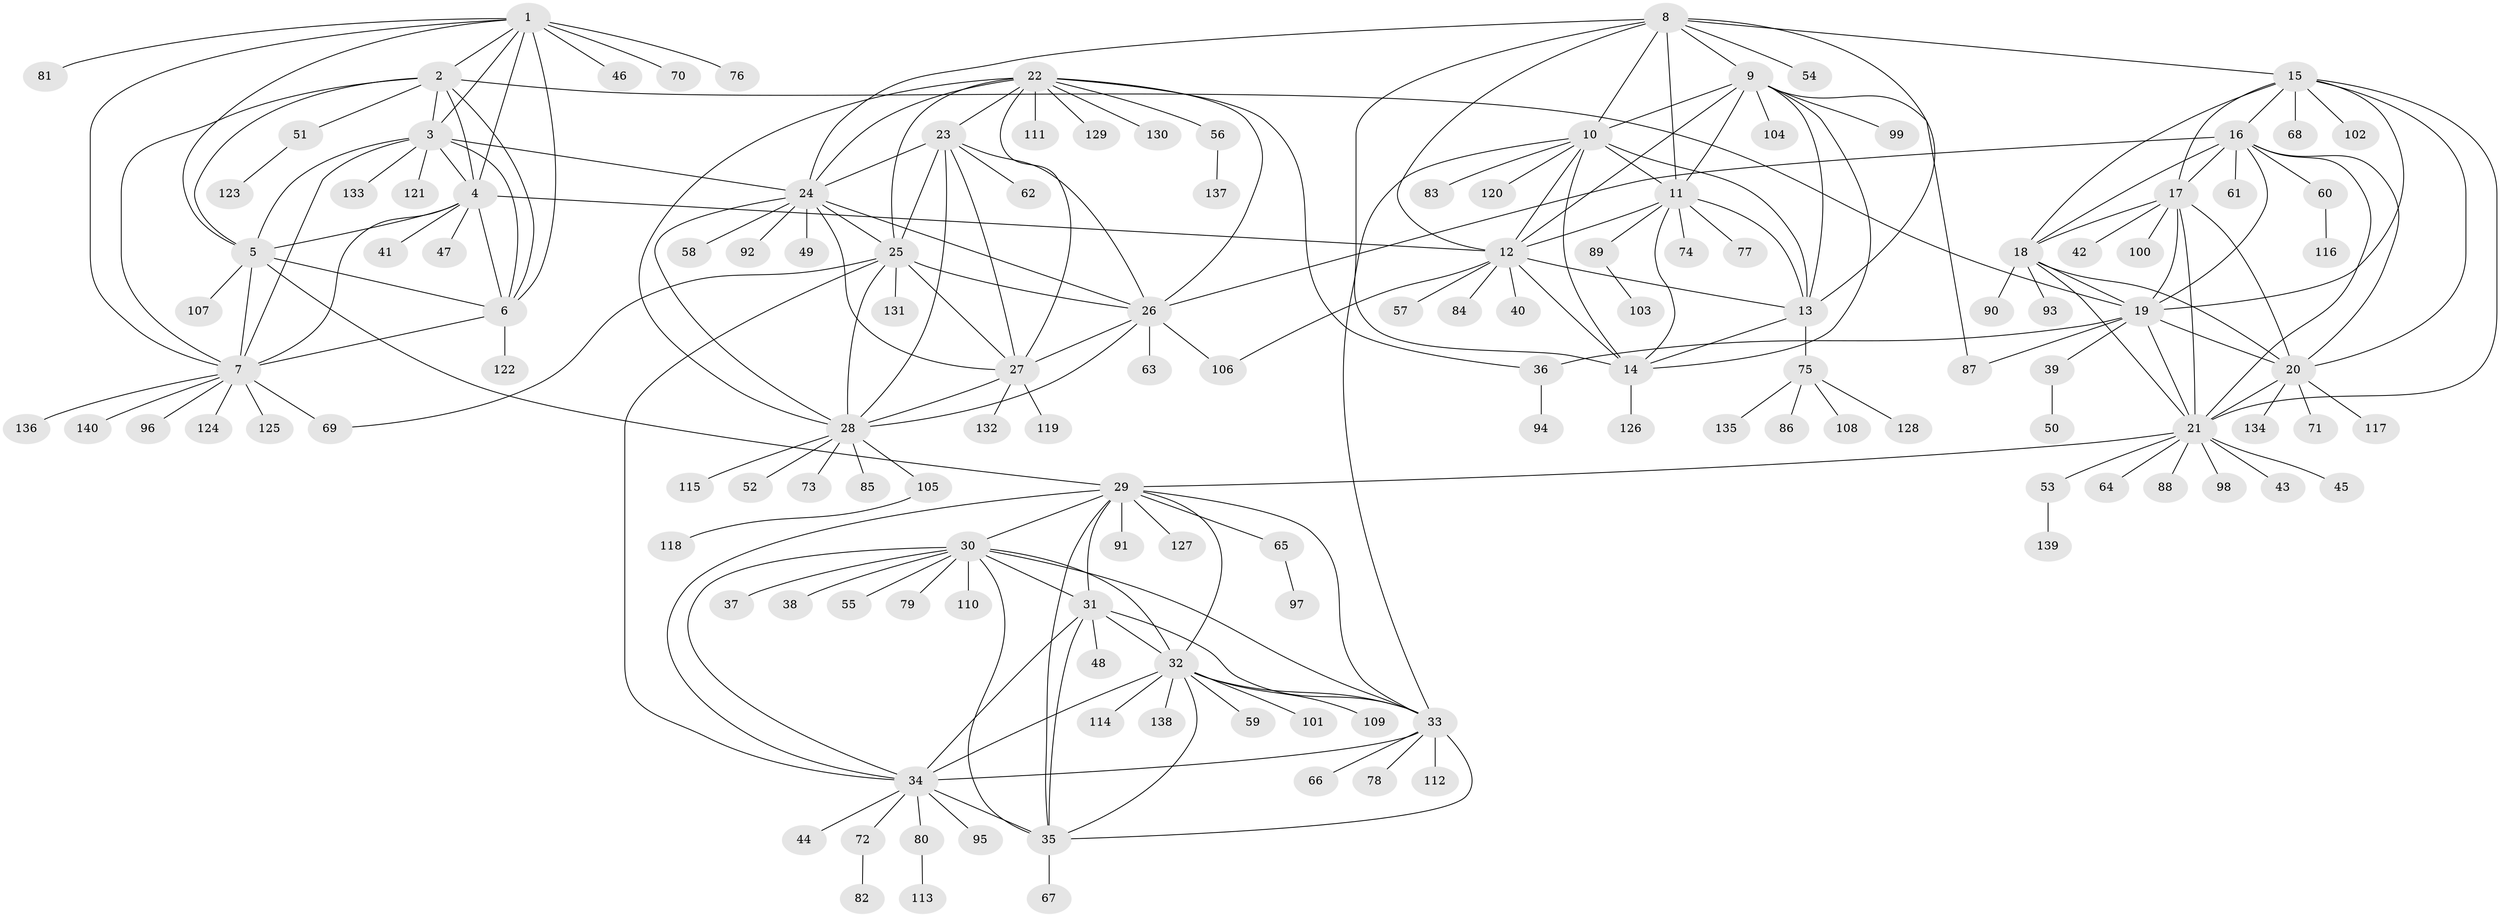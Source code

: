 // coarse degree distribution, {9: 0.06542056074766354, 8: 0.08411214953271028, 6: 0.037383177570093455, 11: 0.018691588785046728, 7: 0.018691588785046728, 5: 0.018691588785046728, 14: 0.009345794392523364, 13: 0.018691588785046728, 2: 0.037383177570093455, 1: 0.6822429906542056, 4: 0.009345794392523364}
// Generated by graph-tools (version 1.1) at 2025/24/03/03/25 07:24:10]
// undirected, 140 vertices, 224 edges
graph export_dot {
graph [start="1"]
  node [color=gray90,style=filled];
  1;
  2;
  3;
  4;
  5;
  6;
  7;
  8;
  9;
  10;
  11;
  12;
  13;
  14;
  15;
  16;
  17;
  18;
  19;
  20;
  21;
  22;
  23;
  24;
  25;
  26;
  27;
  28;
  29;
  30;
  31;
  32;
  33;
  34;
  35;
  36;
  37;
  38;
  39;
  40;
  41;
  42;
  43;
  44;
  45;
  46;
  47;
  48;
  49;
  50;
  51;
  52;
  53;
  54;
  55;
  56;
  57;
  58;
  59;
  60;
  61;
  62;
  63;
  64;
  65;
  66;
  67;
  68;
  69;
  70;
  71;
  72;
  73;
  74;
  75;
  76;
  77;
  78;
  79;
  80;
  81;
  82;
  83;
  84;
  85;
  86;
  87;
  88;
  89;
  90;
  91;
  92;
  93;
  94;
  95;
  96;
  97;
  98;
  99;
  100;
  101;
  102;
  103;
  104;
  105;
  106;
  107;
  108;
  109;
  110;
  111;
  112;
  113;
  114;
  115;
  116;
  117;
  118;
  119;
  120;
  121;
  122;
  123;
  124;
  125;
  126;
  127;
  128;
  129;
  130;
  131;
  132;
  133;
  134;
  135;
  136;
  137;
  138;
  139;
  140;
  1 -- 2;
  1 -- 3;
  1 -- 4;
  1 -- 5;
  1 -- 6;
  1 -- 7;
  1 -- 46;
  1 -- 70;
  1 -- 76;
  1 -- 81;
  2 -- 3;
  2 -- 4;
  2 -- 5;
  2 -- 6;
  2 -- 7;
  2 -- 19;
  2 -- 51;
  3 -- 4;
  3 -- 5;
  3 -- 6;
  3 -- 7;
  3 -- 24;
  3 -- 121;
  3 -- 133;
  4 -- 5;
  4 -- 6;
  4 -- 7;
  4 -- 12;
  4 -- 41;
  4 -- 47;
  5 -- 6;
  5 -- 7;
  5 -- 29;
  5 -- 107;
  6 -- 7;
  6 -- 122;
  7 -- 69;
  7 -- 96;
  7 -- 124;
  7 -- 125;
  7 -- 136;
  7 -- 140;
  8 -- 9;
  8 -- 10;
  8 -- 11;
  8 -- 12;
  8 -- 13;
  8 -- 14;
  8 -- 15;
  8 -- 24;
  8 -- 54;
  9 -- 10;
  9 -- 11;
  9 -- 12;
  9 -- 13;
  9 -- 14;
  9 -- 87;
  9 -- 99;
  9 -- 104;
  10 -- 11;
  10 -- 12;
  10 -- 13;
  10 -- 14;
  10 -- 33;
  10 -- 83;
  10 -- 120;
  11 -- 12;
  11 -- 13;
  11 -- 14;
  11 -- 74;
  11 -- 77;
  11 -- 89;
  12 -- 13;
  12 -- 14;
  12 -- 40;
  12 -- 57;
  12 -- 84;
  12 -- 106;
  13 -- 14;
  13 -- 75;
  14 -- 126;
  15 -- 16;
  15 -- 17;
  15 -- 18;
  15 -- 19;
  15 -- 20;
  15 -- 21;
  15 -- 68;
  15 -- 102;
  16 -- 17;
  16 -- 18;
  16 -- 19;
  16 -- 20;
  16 -- 21;
  16 -- 26;
  16 -- 60;
  16 -- 61;
  17 -- 18;
  17 -- 19;
  17 -- 20;
  17 -- 21;
  17 -- 42;
  17 -- 100;
  18 -- 19;
  18 -- 20;
  18 -- 21;
  18 -- 90;
  18 -- 93;
  19 -- 20;
  19 -- 21;
  19 -- 36;
  19 -- 39;
  19 -- 87;
  20 -- 21;
  20 -- 71;
  20 -- 117;
  20 -- 134;
  21 -- 29;
  21 -- 43;
  21 -- 45;
  21 -- 53;
  21 -- 64;
  21 -- 88;
  21 -- 98;
  22 -- 23;
  22 -- 24;
  22 -- 25;
  22 -- 26;
  22 -- 27;
  22 -- 28;
  22 -- 36;
  22 -- 56;
  22 -- 111;
  22 -- 129;
  22 -- 130;
  23 -- 24;
  23 -- 25;
  23 -- 26;
  23 -- 27;
  23 -- 28;
  23 -- 62;
  24 -- 25;
  24 -- 26;
  24 -- 27;
  24 -- 28;
  24 -- 49;
  24 -- 58;
  24 -- 92;
  25 -- 26;
  25 -- 27;
  25 -- 28;
  25 -- 34;
  25 -- 69;
  25 -- 131;
  26 -- 27;
  26 -- 28;
  26 -- 63;
  26 -- 106;
  27 -- 28;
  27 -- 119;
  27 -- 132;
  28 -- 52;
  28 -- 73;
  28 -- 85;
  28 -- 105;
  28 -- 115;
  29 -- 30;
  29 -- 31;
  29 -- 32;
  29 -- 33;
  29 -- 34;
  29 -- 35;
  29 -- 65;
  29 -- 91;
  29 -- 127;
  30 -- 31;
  30 -- 32;
  30 -- 33;
  30 -- 34;
  30 -- 35;
  30 -- 37;
  30 -- 38;
  30 -- 55;
  30 -- 79;
  30 -- 110;
  31 -- 32;
  31 -- 33;
  31 -- 34;
  31 -- 35;
  31 -- 48;
  32 -- 33;
  32 -- 34;
  32 -- 35;
  32 -- 59;
  32 -- 101;
  32 -- 109;
  32 -- 114;
  32 -- 138;
  33 -- 34;
  33 -- 35;
  33 -- 66;
  33 -- 78;
  33 -- 112;
  34 -- 35;
  34 -- 44;
  34 -- 72;
  34 -- 80;
  34 -- 95;
  35 -- 67;
  36 -- 94;
  39 -- 50;
  51 -- 123;
  53 -- 139;
  56 -- 137;
  60 -- 116;
  65 -- 97;
  72 -- 82;
  75 -- 86;
  75 -- 108;
  75 -- 128;
  75 -- 135;
  80 -- 113;
  89 -- 103;
  105 -- 118;
}
